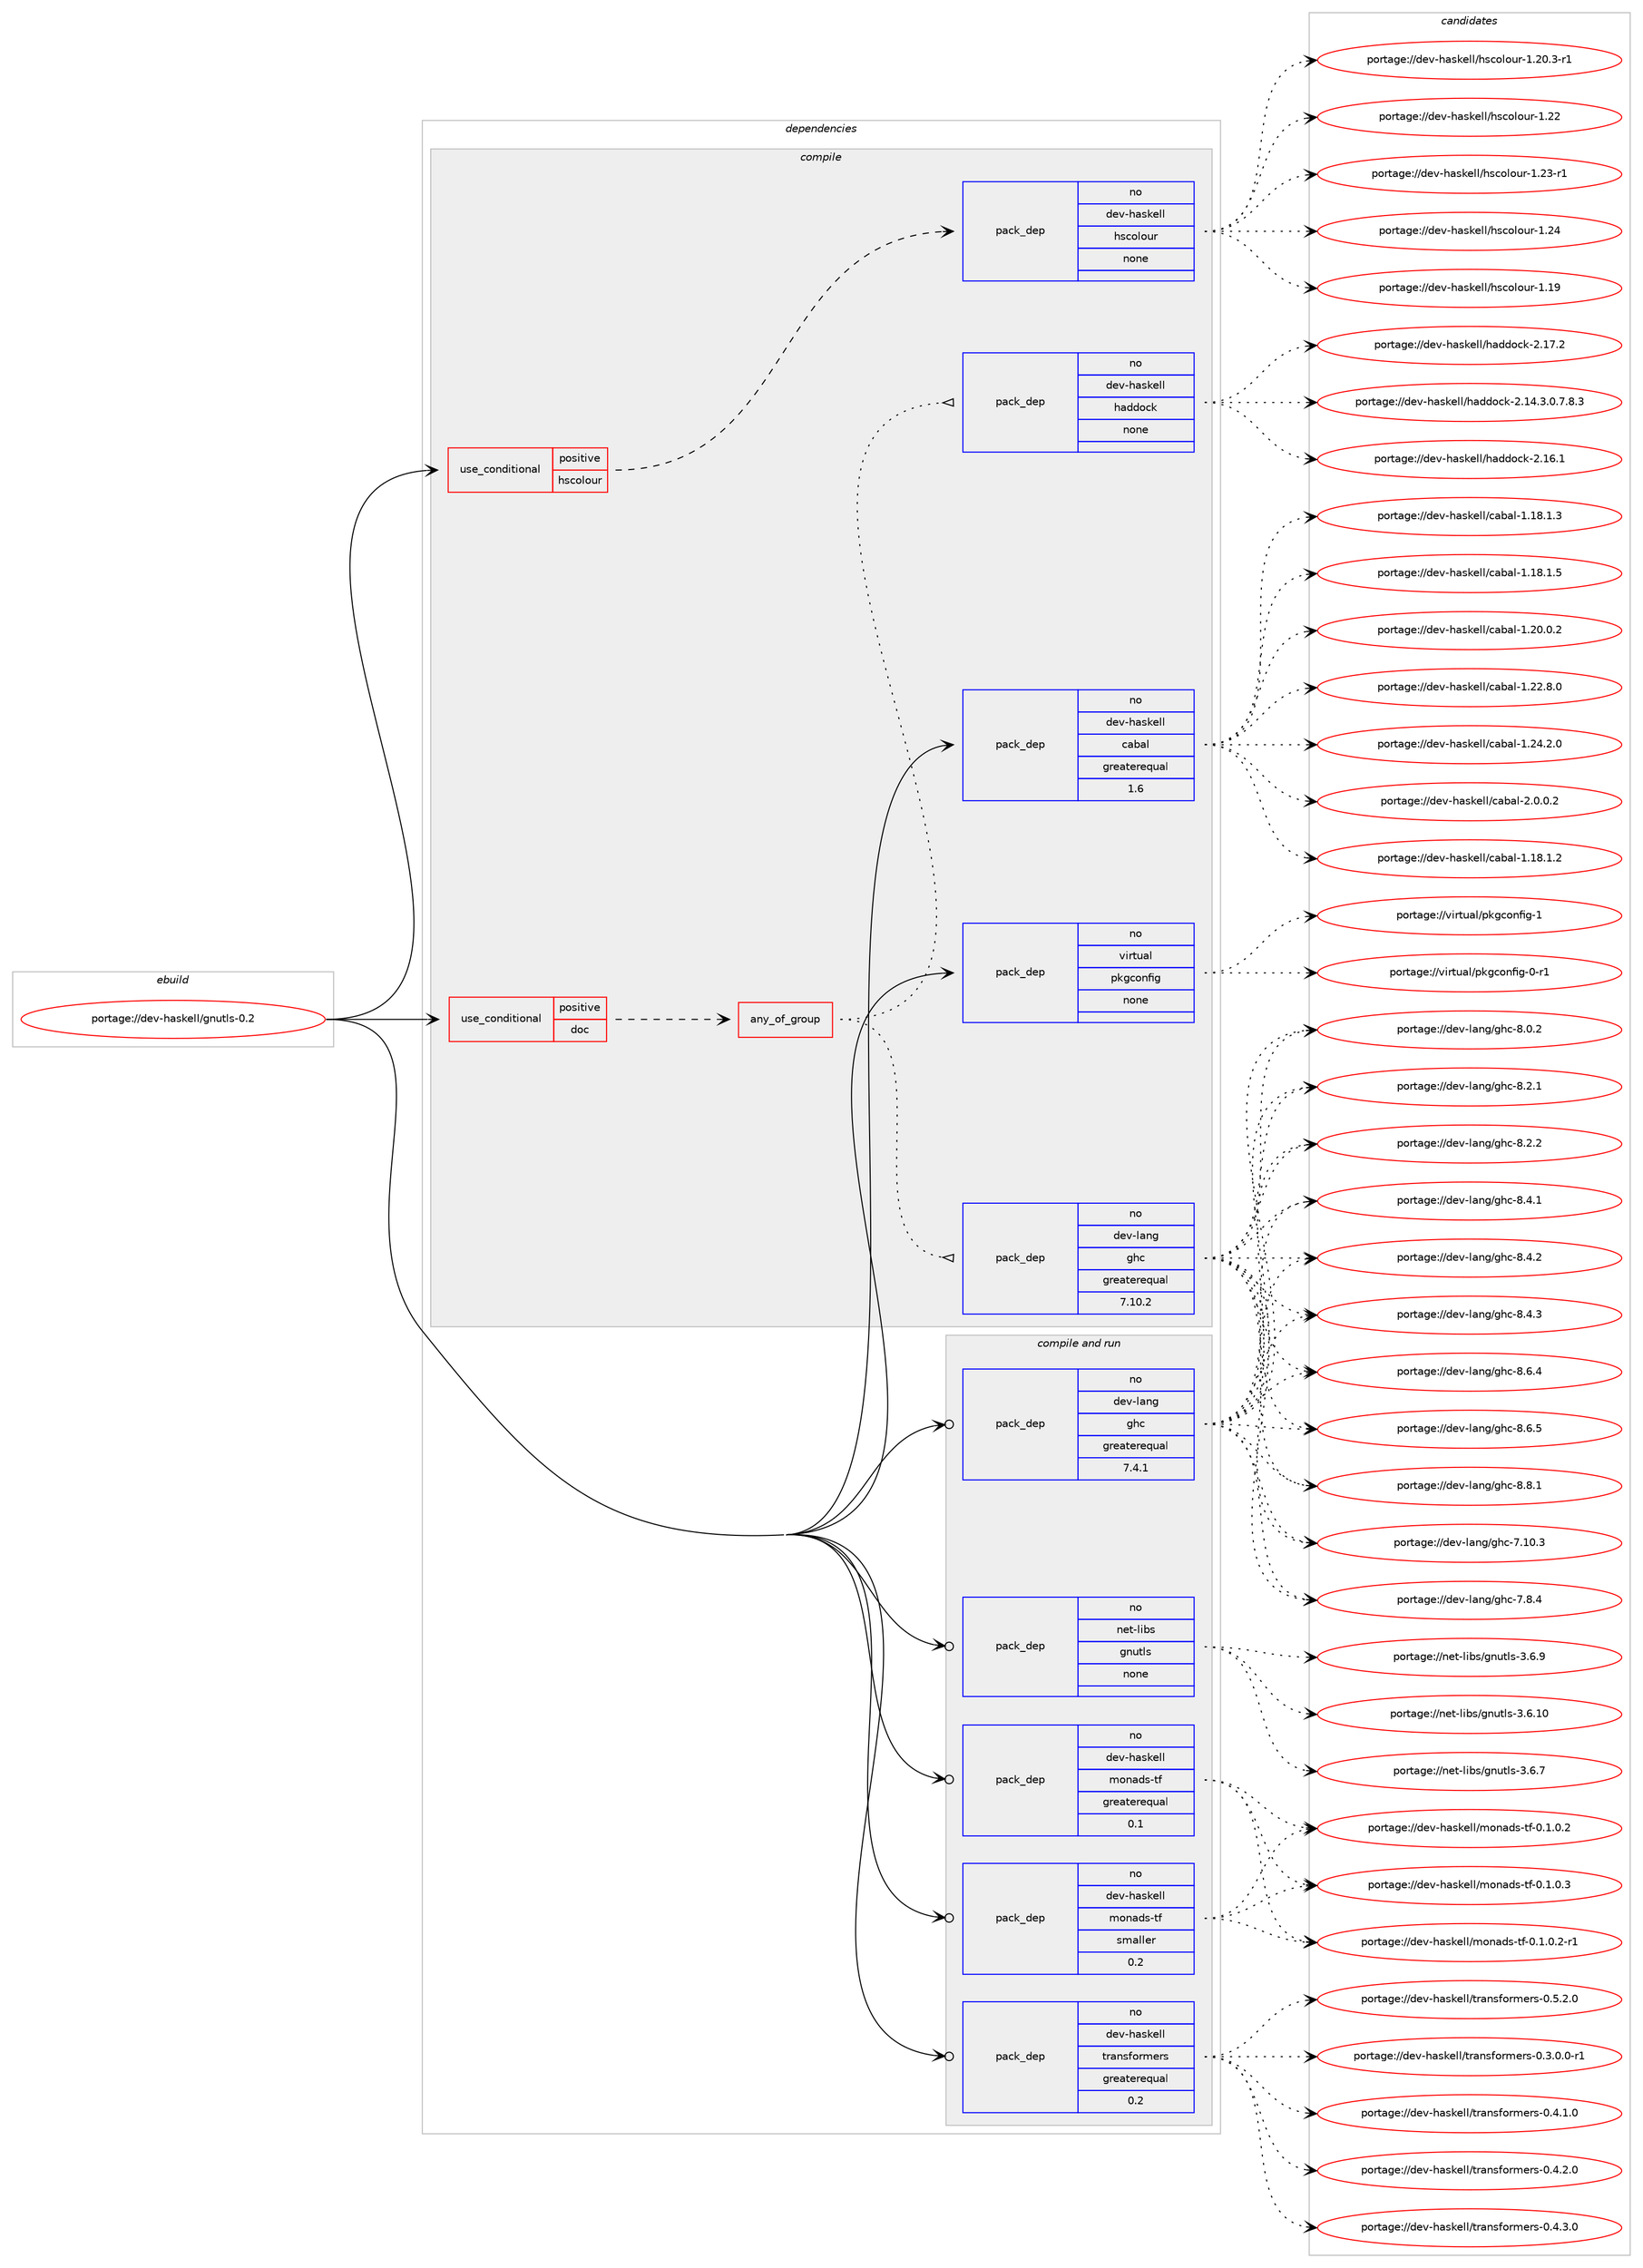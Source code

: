 digraph prolog {

# *************
# Graph options
# *************

newrank=true;
concentrate=true;
compound=true;
graph [rankdir=LR,fontname=Helvetica,fontsize=10,ranksep=1.5];#, ranksep=2.5, nodesep=0.2];
edge  [arrowhead=vee];
node  [fontname=Helvetica,fontsize=10];

# **********
# The ebuild
# **********

subgraph cluster_leftcol {
color=gray;
rank=same;
label=<<i>ebuild</i>>;
id [label="portage://dev-haskell/gnutls-0.2", color=red, width=4, href="../dev-haskell/gnutls-0.2.svg"];
}

# ****************
# The dependencies
# ****************

subgraph cluster_midcol {
color=gray;
label=<<i>dependencies</i>>;
subgraph cluster_compile {
fillcolor="#eeeeee";
style=filled;
label=<<i>compile</i>>;
subgraph cond15285 {
dependency68664 [label=<<TABLE BORDER="0" CELLBORDER="1" CELLSPACING="0" CELLPADDING="4"><TR><TD ROWSPAN="3" CELLPADDING="10">use_conditional</TD></TR><TR><TD>positive</TD></TR><TR><TD>doc</TD></TR></TABLE>>, shape=none, color=red];
subgraph any1737 {
dependency68665 [label=<<TABLE BORDER="0" CELLBORDER="1" CELLSPACING="0" CELLPADDING="4"><TR><TD CELLPADDING="10">any_of_group</TD></TR></TABLE>>, shape=none, color=red];subgraph pack51583 {
dependency68666 [label=<<TABLE BORDER="0" CELLBORDER="1" CELLSPACING="0" CELLPADDING="4" WIDTH="220"><TR><TD ROWSPAN="6" CELLPADDING="30">pack_dep</TD></TR><TR><TD WIDTH="110">no</TD></TR><TR><TD>dev-haskell</TD></TR><TR><TD>haddock</TD></TR><TR><TD>none</TD></TR><TR><TD></TD></TR></TABLE>>, shape=none, color=blue];
}
dependency68665:e -> dependency68666:w [weight=20,style="dotted",arrowhead="oinv"];
subgraph pack51584 {
dependency68667 [label=<<TABLE BORDER="0" CELLBORDER="1" CELLSPACING="0" CELLPADDING="4" WIDTH="220"><TR><TD ROWSPAN="6" CELLPADDING="30">pack_dep</TD></TR><TR><TD WIDTH="110">no</TD></TR><TR><TD>dev-lang</TD></TR><TR><TD>ghc</TD></TR><TR><TD>greaterequal</TD></TR><TR><TD>7.10.2</TD></TR></TABLE>>, shape=none, color=blue];
}
dependency68665:e -> dependency68667:w [weight=20,style="dotted",arrowhead="oinv"];
}
dependency68664:e -> dependency68665:w [weight=20,style="dashed",arrowhead="vee"];
}
id:e -> dependency68664:w [weight=20,style="solid",arrowhead="vee"];
subgraph cond15286 {
dependency68668 [label=<<TABLE BORDER="0" CELLBORDER="1" CELLSPACING="0" CELLPADDING="4"><TR><TD ROWSPAN="3" CELLPADDING="10">use_conditional</TD></TR><TR><TD>positive</TD></TR><TR><TD>hscolour</TD></TR></TABLE>>, shape=none, color=red];
subgraph pack51585 {
dependency68669 [label=<<TABLE BORDER="0" CELLBORDER="1" CELLSPACING="0" CELLPADDING="4" WIDTH="220"><TR><TD ROWSPAN="6" CELLPADDING="30">pack_dep</TD></TR><TR><TD WIDTH="110">no</TD></TR><TR><TD>dev-haskell</TD></TR><TR><TD>hscolour</TD></TR><TR><TD>none</TD></TR><TR><TD></TD></TR></TABLE>>, shape=none, color=blue];
}
dependency68668:e -> dependency68669:w [weight=20,style="dashed",arrowhead="vee"];
}
id:e -> dependency68668:w [weight=20,style="solid",arrowhead="vee"];
subgraph pack51586 {
dependency68670 [label=<<TABLE BORDER="0" CELLBORDER="1" CELLSPACING="0" CELLPADDING="4" WIDTH="220"><TR><TD ROWSPAN="6" CELLPADDING="30">pack_dep</TD></TR><TR><TD WIDTH="110">no</TD></TR><TR><TD>dev-haskell</TD></TR><TR><TD>cabal</TD></TR><TR><TD>greaterequal</TD></TR><TR><TD>1.6</TD></TR></TABLE>>, shape=none, color=blue];
}
id:e -> dependency68670:w [weight=20,style="solid",arrowhead="vee"];
subgraph pack51587 {
dependency68671 [label=<<TABLE BORDER="0" CELLBORDER="1" CELLSPACING="0" CELLPADDING="4" WIDTH="220"><TR><TD ROWSPAN="6" CELLPADDING="30">pack_dep</TD></TR><TR><TD WIDTH="110">no</TD></TR><TR><TD>virtual</TD></TR><TR><TD>pkgconfig</TD></TR><TR><TD>none</TD></TR><TR><TD></TD></TR></TABLE>>, shape=none, color=blue];
}
id:e -> dependency68671:w [weight=20,style="solid",arrowhead="vee"];
}
subgraph cluster_compileandrun {
fillcolor="#eeeeee";
style=filled;
label=<<i>compile and run</i>>;
subgraph pack51588 {
dependency68672 [label=<<TABLE BORDER="0" CELLBORDER="1" CELLSPACING="0" CELLPADDING="4" WIDTH="220"><TR><TD ROWSPAN="6" CELLPADDING="30">pack_dep</TD></TR><TR><TD WIDTH="110">no</TD></TR><TR><TD>dev-haskell</TD></TR><TR><TD>monads-tf</TD></TR><TR><TD>greaterequal</TD></TR><TR><TD>0.1</TD></TR></TABLE>>, shape=none, color=blue];
}
id:e -> dependency68672:w [weight=20,style="solid",arrowhead="odotvee"];
subgraph pack51589 {
dependency68673 [label=<<TABLE BORDER="0" CELLBORDER="1" CELLSPACING="0" CELLPADDING="4" WIDTH="220"><TR><TD ROWSPAN="6" CELLPADDING="30">pack_dep</TD></TR><TR><TD WIDTH="110">no</TD></TR><TR><TD>dev-haskell</TD></TR><TR><TD>monads-tf</TD></TR><TR><TD>smaller</TD></TR><TR><TD>0.2</TD></TR></TABLE>>, shape=none, color=blue];
}
id:e -> dependency68673:w [weight=20,style="solid",arrowhead="odotvee"];
subgraph pack51590 {
dependency68674 [label=<<TABLE BORDER="0" CELLBORDER="1" CELLSPACING="0" CELLPADDING="4" WIDTH="220"><TR><TD ROWSPAN="6" CELLPADDING="30">pack_dep</TD></TR><TR><TD WIDTH="110">no</TD></TR><TR><TD>dev-haskell</TD></TR><TR><TD>transformers</TD></TR><TR><TD>greaterequal</TD></TR><TR><TD>0.2</TD></TR></TABLE>>, shape=none, color=blue];
}
id:e -> dependency68674:w [weight=20,style="solid",arrowhead="odotvee"];
subgraph pack51591 {
dependency68675 [label=<<TABLE BORDER="0" CELLBORDER="1" CELLSPACING="0" CELLPADDING="4" WIDTH="220"><TR><TD ROWSPAN="6" CELLPADDING="30">pack_dep</TD></TR><TR><TD WIDTH="110">no</TD></TR><TR><TD>dev-lang</TD></TR><TR><TD>ghc</TD></TR><TR><TD>greaterequal</TD></TR><TR><TD>7.4.1</TD></TR></TABLE>>, shape=none, color=blue];
}
id:e -> dependency68675:w [weight=20,style="solid",arrowhead="odotvee"];
subgraph pack51592 {
dependency68676 [label=<<TABLE BORDER="0" CELLBORDER="1" CELLSPACING="0" CELLPADDING="4" WIDTH="220"><TR><TD ROWSPAN="6" CELLPADDING="30">pack_dep</TD></TR><TR><TD WIDTH="110">no</TD></TR><TR><TD>net-libs</TD></TR><TR><TD>gnutls</TD></TR><TR><TD>none</TD></TR><TR><TD></TD></TR></TABLE>>, shape=none, color=blue];
}
id:e -> dependency68676:w [weight=20,style="solid",arrowhead="odotvee"];
}
subgraph cluster_run {
fillcolor="#eeeeee";
style=filled;
label=<<i>run</i>>;
}
}

# **************
# The candidates
# **************

subgraph cluster_choices {
rank=same;
color=gray;
label=<<i>candidates</i>>;

subgraph choice51583 {
color=black;
nodesep=1;
choiceportage1001011184510497115107101108108471049710010011199107455046495246514648465546564651 [label="portage://dev-haskell/haddock-2.14.3.0.7.8.3", color=red, width=4,href="../dev-haskell/haddock-2.14.3.0.7.8.3.svg"];
choiceportage100101118451049711510710110810847104971001001119910745504649544649 [label="portage://dev-haskell/haddock-2.16.1", color=red, width=4,href="../dev-haskell/haddock-2.16.1.svg"];
choiceportage100101118451049711510710110810847104971001001119910745504649554650 [label="portage://dev-haskell/haddock-2.17.2", color=red, width=4,href="../dev-haskell/haddock-2.17.2.svg"];
dependency68666:e -> choiceportage1001011184510497115107101108108471049710010011199107455046495246514648465546564651:w [style=dotted,weight="100"];
dependency68666:e -> choiceportage100101118451049711510710110810847104971001001119910745504649544649:w [style=dotted,weight="100"];
dependency68666:e -> choiceportage100101118451049711510710110810847104971001001119910745504649554650:w [style=dotted,weight="100"];
}
subgraph choice51584 {
color=black;
nodesep=1;
choiceportage1001011184510897110103471031049945554649484651 [label="portage://dev-lang/ghc-7.10.3", color=red, width=4,href="../dev-lang/ghc-7.10.3.svg"];
choiceportage10010111845108971101034710310499455546564652 [label="portage://dev-lang/ghc-7.8.4", color=red, width=4,href="../dev-lang/ghc-7.8.4.svg"];
choiceportage10010111845108971101034710310499455646484650 [label="portage://dev-lang/ghc-8.0.2", color=red, width=4,href="../dev-lang/ghc-8.0.2.svg"];
choiceportage10010111845108971101034710310499455646504649 [label="portage://dev-lang/ghc-8.2.1", color=red, width=4,href="../dev-lang/ghc-8.2.1.svg"];
choiceportage10010111845108971101034710310499455646504650 [label="portage://dev-lang/ghc-8.2.2", color=red, width=4,href="../dev-lang/ghc-8.2.2.svg"];
choiceportage10010111845108971101034710310499455646524649 [label="portage://dev-lang/ghc-8.4.1", color=red, width=4,href="../dev-lang/ghc-8.4.1.svg"];
choiceportage10010111845108971101034710310499455646524650 [label="portage://dev-lang/ghc-8.4.2", color=red, width=4,href="../dev-lang/ghc-8.4.2.svg"];
choiceportage10010111845108971101034710310499455646524651 [label="portage://dev-lang/ghc-8.4.3", color=red, width=4,href="../dev-lang/ghc-8.4.3.svg"];
choiceportage10010111845108971101034710310499455646544652 [label="portage://dev-lang/ghc-8.6.4", color=red, width=4,href="../dev-lang/ghc-8.6.4.svg"];
choiceportage10010111845108971101034710310499455646544653 [label="portage://dev-lang/ghc-8.6.5", color=red, width=4,href="../dev-lang/ghc-8.6.5.svg"];
choiceportage10010111845108971101034710310499455646564649 [label="portage://dev-lang/ghc-8.8.1", color=red, width=4,href="../dev-lang/ghc-8.8.1.svg"];
dependency68667:e -> choiceportage1001011184510897110103471031049945554649484651:w [style=dotted,weight="100"];
dependency68667:e -> choiceportage10010111845108971101034710310499455546564652:w [style=dotted,weight="100"];
dependency68667:e -> choiceportage10010111845108971101034710310499455646484650:w [style=dotted,weight="100"];
dependency68667:e -> choiceportage10010111845108971101034710310499455646504649:w [style=dotted,weight="100"];
dependency68667:e -> choiceportage10010111845108971101034710310499455646504650:w [style=dotted,weight="100"];
dependency68667:e -> choiceportage10010111845108971101034710310499455646524649:w [style=dotted,weight="100"];
dependency68667:e -> choiceportage10010111845108971101034710310499455646524650:w [style=dotted,weight="100"];
dependency68667:e -> choiceportage10010111845108971101034710310499455646524651:w [style=dotted,weight="100"];
dependency68667:e -> choiceportage10010111845108971101034710310499455646544652:w [style=dotted,weight="100"];
dependency68667:e -> choiceportage10010111845108971101034710310499455646544653:w [style=dotted,weight="100"];
dependency68667:e -> choiceportage10010111845108971101034710310499455646564649:w [style=dotted,weight="100"];
}
subgraph choice51585 {
color=black;
nodesep=1;
choiceportage100101118451049711510710110810847104115991111081111171144549464957 [label="portage://dev-haskell/hscolour-1.19", color=red, width=4,href="../dev-haskell/hscolour-1.19.svg"];
choiceportage10010111845104971151071011081084710411599111108111117114454946504846514511449 [label="portage://dev-haskell/hscolour-1.20.3-r1", color=red, width=4,href="../dev-haskell/hscolour-1.20.3-r1.svg"];
choiceportage100101118451049711510710110810847104115991111081111171144549465050 [label="portage://dev-haskell/hscolour-1.22", color=red, width=4,href="../dev-haskell/hscolour-1.22.svg"];
choiceportage1001011184510497115107101108108471041159911110811111711445494650514511449 [label="portage://dev-haskell/hscolour-1.23-r1", color=red, width=4,href="../dev-haskell/hscolour-1.23-r1.svg"];
choiceportage100101118451049711510710110810847104115991111081111171144549465052 [label="portage://dev-haskell/hscolour-1.24", color=red, width=4,href="../dev-haskell/hscolour-1.24.svg"];
dependency68669:e -> choiceportage100101118451049711510710110810847104115991111081111171144549464957:w [style=dotted,weight="100"];
dependency68669:e -> choiceportage10010111845104971151071011081084710411599111108111117114454946504846514511449:w [style=dotted,weight="100"];
dependency68669:e -> choiceportage100101118451049711510710110810847104115991111081111171144549465050:w [style=dotted,weight="100"];
dependency68669:e -> choiceportage1001011184510497115107101108108471041159911110811111711445494650514511449:w [style=dotted,weight="100"];
dependency68669:e -> choiceportage100101118451049711510710110810847104115991111081111171144549465052:w [style=dotted,weight="100"];
}
subgraph choice51586 {
color=black;
nodesep=1;
choiceportage10010111845104971151071011081084799979897108454946495646494650 [label="portage://dev-haskell/cabal-1.18.1.2", color=red, width=4,href="../dev-haskell/cabal-1.18.1.2.svg"];
choiceportage10010111845104971151071011081084799979897108454946495646494651 [label="portage://dev-haskell/cabal-1.18.1.3", color=red, width=4,href="../dev-haskell/cabal-1.18.1.3.svg"];
choiceportage10010111845104971151071011081084799979897108454946495646494653 [label="portage://dev-haskell/cabal-1.18.1.5", color=red, width=4,href="../dev-haskell/cabal-1.18.1.5.svg"];
choiceportage10010111845104971151071011081084799979897108454946504846484650 [label="portage://dev-haskell/cabal-1.20.0.2", color=red, width=4,href="../dev-haskell/cabal-1.20.0.2.svg"];
choiceportage10010111845104971151071011081084799979897108454946505046564648 [label="portage://dev-haskell/cabal-1.22.8.0", color=red, width=4,href="../dev-haskell/cabal-1.22.8.0.svg"];
choiceportage10010111845104971151071011081084799979897108454946505246504648 [label="portage://dev-haskell/cabal-1.24.2.0", color=red, width=4,href="../dev-haskell/cabal-1.24.2.0.svg"];
choiceportage100101118451049711510710110810847999798971084550464846484650 [label="portage://dev-haskell/cabal-2.0.0.2", color=red, width=4,href="../dev-haskell/cabal-2.0.0.2.svg"];
dependency68670:e -> choiceportage10010111845104971151071011081084799979897108454946495646494650:w [style=dotted,weight="100"];
dependency68670:e -> choiceportage10010111845104971151071011081084799979897108454946495646494651:w [style=dotted,weight="100"];
dependency68670:e -> choiceportage10010111845104971151071011081084799979897108454946495646494653:w [style=dotted,weight="100"];
dependency68670:e -> choiceportage10010111845104971151071011081084799979897108454946504846484650:w [style=dotted,weight="100"];
dependency68670:e -> choiceportage10010111845104971151071011081084799979897108454946505046564648:w [style=dotted,weight="100"];
dependency68670:e -> choiceportage10010111845104971151071011081084799979897108454946505246504648:w [style=dotted,weight="100"];
dependency68670:e -> choiceportage100101118451049711510710110810847999798971084550464846484650:w [style=dotted,weight="100"];
}
subgraph choice51587 {
color=black;
nodesep=1;
choiceportage11810511411611797108471121071039911111010210510345484511449 [label="portage://virtual/pkgconfig-0-r1", color=red, width=4,href="../virtual/pkgconfig-0-r1.svg"];
choiceportage1181051141161179710847112107103991111101021051034549 [label="portage://virtual/pkgconfig-1", color=red, width=4,href="../virtual/pkgconfig-1.svg"];
dependency68671:e -> choiceportage11810511411611797108471121071039911111010210510345484511449:w [style=dotted,weight="100"];
dependency68671:e -> choiceportage1181051141161179710847112107103991111101021051034549:w [style=dotted,weight="100"];
}
subgraph choice51588 {
color=black;
nodesep=1;
choiceportage10010111845104971151071011081084710911111097100115451161024548464946484650 [label="portage://dev-haskell/monads-tf-0.1.0.2", color=red, width=4,href="../dev-haskell/monads-tf-0.1.0.2.svg"];
choiceportage100101118451049711510710110810847109111110971001154511610245484649464846504511449 [label="portage://dev-haskell/monads-tf-0.1.0.2-r1", color=red, width=4,href="../dev-haskell/monads-tf-0.1.0.2-r1.svg"];
choiceportage10010111845104971151071011081084710911111097100115451161024548464946484651 [label="portage://dev-haskell/monads-tf-0.1.0.3", color=red, width=4,href="../dev-haskell/monads-tf-0.1.0.3.svg"];
dependency68672:e -> choiceportage10010111845104971151071011081084710911111097100115451161024548464946484650:w [style=dotted,weight="100"];
dependency68672:e -> choiceportage100101118451049711510710110810847109111110971001154511610245484649464846504511449:w [style=dotted,weight="100"];
dependency68672:e -> choiceportage10010111845104971151071011081084710911111097100115451161024548464946484651:w [style=dotted,weight="100"];
}
subgraph choice51589 {
color=black;
nodesep=1;
choiceportage10010111845104971151071011081084710911111097100115451161024548464946484650 [label="portage://dev-haskell/monads-tf-0.1.0.2", color=red, width=4,href="../dev-haskell/monads-tf-0.1.0.2.svg"];
choiceportage100101118451049711510710110810847109111110971001154511610245484649464846504511449 [label="portage://dev-haskell/monads-tf-0.1.0.2-r1", color=red, width=4,href="../dev-haskell/monads-tf-0.1.0.2-r1.svg"];
choiceportage10010111845104971151071011081084710911111097100115451161024548464946484651 [label="portage://dev-haskell/monads-tf-0.1.0.3", color=red, width=4,href="../dev-haskell/monads-tf-0.1.0.3.svg"];
dependency68673:e -> choiceportage10010111845104971151071011081084710911111097100115451161024548464946484650:w [style=dotted,weight="100"];
dependency68673:e -> choiceportage100101118451049711510710110810847109111110971001154511610245484649464846504511449:w [style=dotted,weight="100"];
dependency68673:e -> choiceportage10010111845104971151071011081084710911111097100115451161024548464946484651:w [style=dotted,weight="100"];
}
subgraph choice51590 {
color=black;
nodesep=1;
choiceportage1001011184510497115107101108108471161149711011510211111410910111411545484651464846484511449 [label="portage://dev-haskell/transformers-0.3.0.0-r1", color=red, width=4,href="../dev-haskell/transformers-0.3.0.0-r1.svg"];
choiceportage100101118451049711510710110810847116114971101151021111141091011141154548465246494648 [label="portage://dev-haskell/transformers-0.4.1.0", color=red, width=4,href="../dev-haskell/transformers-0.4.1.0.svg"];
choiceportage100101118451049711510710110810847116114971101151021111141091011141154548465246504648 [label="portage://dev-haskell/transformers-0.4.2.0", color=red, width=4,href="../dev-haskell/transformers-0.4.2.0.svg"];
choiceportage100101118451049711510710110810847116114971101151021111141091011141154548465246514648 [label="portage://dev-haskell/transformers-0.4.3.0", color=red, width=4,href="../dev-haskell/transformers-0.4.3.0.svg"];
choiceportage100101118451049711510710110810847116114971101151021111141091011141154548465346504648 [label="portage://dev-haskell/transformers-0.5.2.0", color=red, width=4,href="../dev-haskell/transformers-0.5.2.0.svg"];
dependency68674:e -> choiceportage1001011184510497115107101108108471161149711011510211111410910111411545484651464846484511449:w [style=dotted,weight="100"];
dependency68674:e -> choiceportage100101118451049711510710110810847116114971101151021111141091011141154548465246494648:w [style=dotted,weight="100"];
dependency68674:e -> choiceportage100101118451049711510710110810847116114971101151021111141091011141154548465246504648:w [style=dotted,weight="100"];
dependency68674:e -> choiceportage100101118451049711510710110810847116114971101151021111141091011141154548465246514648:w [style=dotted,weight="100"];
dependency68674:e -> choiceportage100101118451049711510710110810847116114971101151021111141091011141154548465346504648:w [style=dotted,weight="100"];
}
subgraph choice51591 {
color=black;
nodesep=1;
choiceportage1001011184510897110103471031049945554649484651 [label="portage://dev-lang/ghc-7.10.3", color=red, width=4,href="../dev-lang/ghc-7.10.3.svg"];
choiceportage10010111845108971101034710310499455546564652 [label="portage://dev-lang/ghc-7.8.4", color=red, width=4,href="../dev-lang/ghc-7.8.4.svg"];
choiceportage10010111845108971101034710310499455646484650 [label="portage://dev-lang/ghc-8.0.2", color=red, width=4,href="../dev-lang/ghc-8.0.2.svg"];
choiceportage10010111845108971101034710310499455646504649 [label="portage://dev-lang/ghc-8.2.1", color=red, width=4,href="../dev-lang/ghc-8.2.1.svg"];
choiceportage10010111845108971101034710310499455646504650 [label="portage://dev-lang/ghc-8.2.2", color=red, width=4,href="../dev-lang/ghc-8.2.2.svg"];
choiceportage10010111845108971101034710310499455646524649 [label="portage://dev-lang/ghc-8.4.1", color=red, width=4,href="../dev-lang/ghc-8.4.1.svg"];
choiceportage10010111845108971101034710310499455646524650 [label="portage://dev-lang/ghc-8.4.2", color=red, width=4,href="../dev-lang/ghc-8.4.2.svg"];
choiceportage10010111845108971101034710310499455646524651 [label="portage://dev-lang/ghc-8.4.3", color=red, width=4,href="../dev-lang/ghc-8.4.3.svg"];
choiceportage10010111845108971101034710310499455646544652 [label="portage://dev-lang/ghc-8.6.4", color=red, width=4,href="../dev-lang/ghc-8.6.4.svg"];
choiceportage10010111845108971101034710310499455646544653 [label="portage://dev-lang/ghc-8.6.5", color=red, width=4,href="../dev-lang/ghc-8.6.5.svg"];
choiceportage10010111845108971101034710310499455646564649 [label="portage://dev-lang/ghc-8.8.1", color=red, width=4,href="../dev-lang/ghc-8.8.1.svg"];
dependency68675:e -> choiceportage1001011184510897110103471031049945554649484651:w [style=dotted,weight="100"];
dependency68675:e -> choiceportage10010111845108971101034710310499455546564652:w [style=dotted,weight="100"];
dependency68675:e -> choiceportage10010111845108971101034710310499455646484650:w [style=dotted,weight="100"];
dependency68675:e -> choiceportage10010111845108971101034710310499455646504649:w [style=dotted,weight="100"];
dependency68675:e -> choiceportage10010111845108971101034710310499455646504650:w [style=dotted,weight="100"];
dependency68675:e -> choiceportage10010111845108971101034710310499455646524649:w [style=dotted,weight="100"];
dependency68675:e -> choiceportage10010111845108971101034710310499455646524650:w [style=dotted,weight="100"];
dependency68675:e -> choiceportage10010111845108971101034710310499455646524651:w [style=dotted,weight="100"];
dependency68675:e -> choiceportage10010111845108971101034710310499455646544652:w [style=dotted,weight="100"];
dependency68675:e -> choiceportage10010111845108971101034710310499455646544653:w [style=dotted,weight="100"];
dependency68675:e -> choiceportage10010111845108971101034710310499455646564649:w [style=dotted,weight="100"];
}
subgraph choice51592 {
color=black;
nodesep=1;
choiceportage11010111645108105981154710311011711610811545514654464948 [label="portage://net-libs/gnutls-3.6.10", color=red, width=4,href="../net-libs/gnutls-3.6.10.svg"];
choiceportage110101116451081059811547103110117116108115455146544655 [label="portage://net-libs/gnutls-3.6.7", color=red, width=4,href="../net-libs/gnutls-3.6.7.svg"];
choiceportage110101116451081059811547103110117116108115455146544657 [label="portage://net-libs/gnutls-3.6.9", color=red, width=4,href="../net-libs/gnutls-3.6.9.svg"];
dependency68676:e -> choiceportage11010111645108105981154710311011711610811545514654464948:w [style=dotted,weight="100"];
dependency68676:e -> choiceportage110101116451081059811547103110117116108115455146544655:w [style=dotted,weight="100"];
dependency68676:e -> choiceportage110101116451081059811547103110117116108115455146544657:w [style=dotted,weight="100"];
}
}

}

